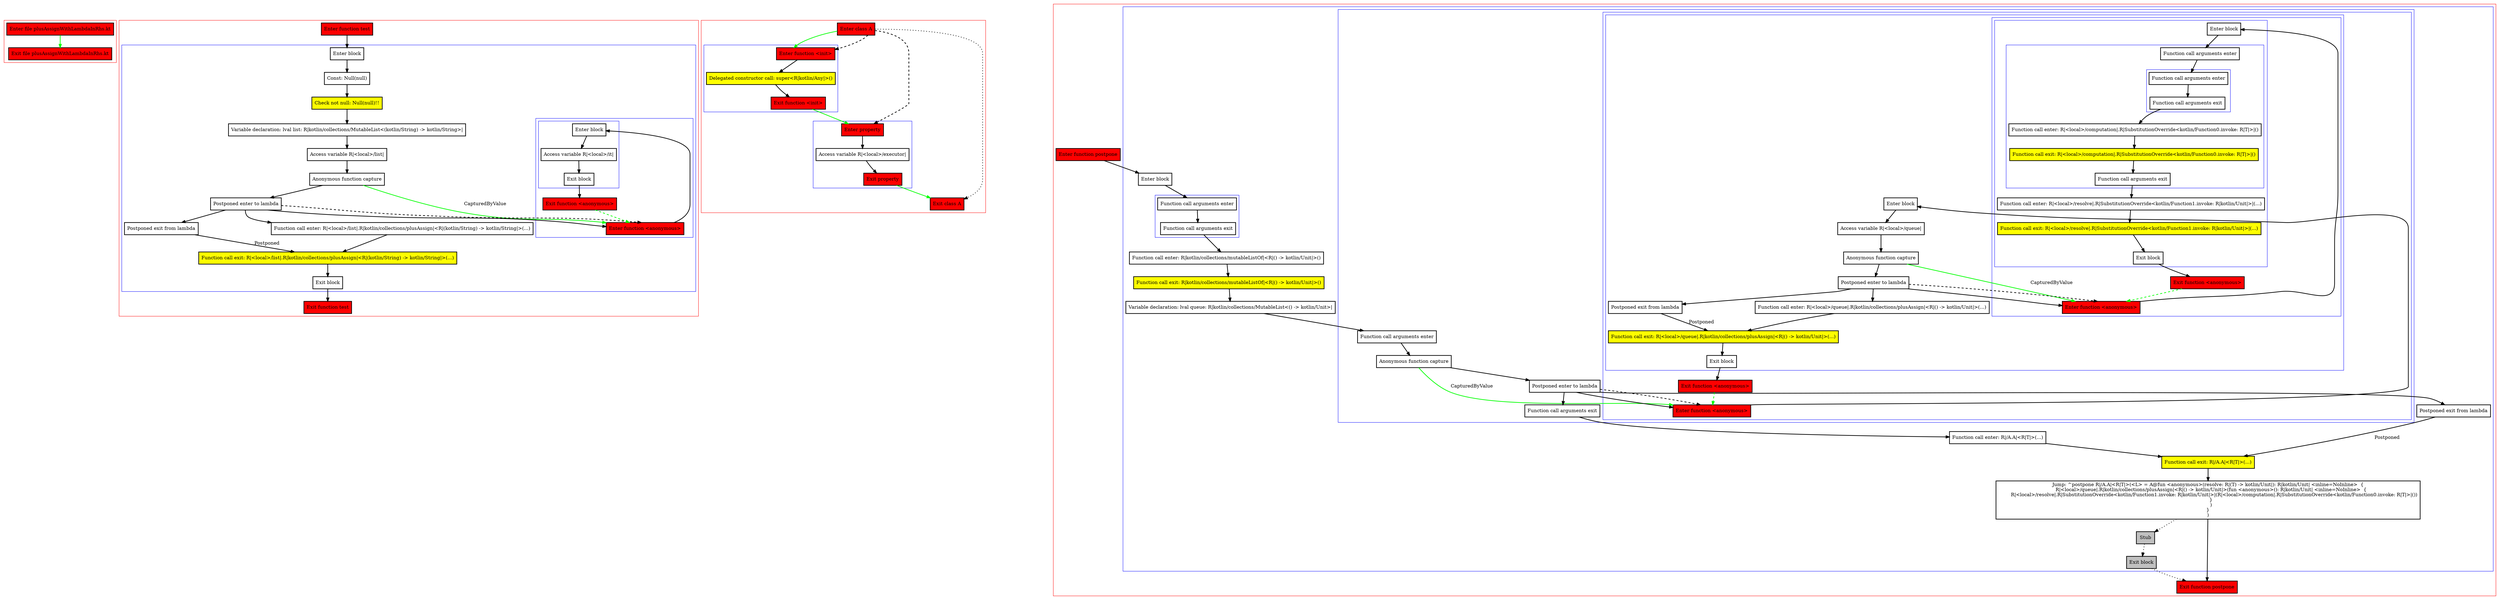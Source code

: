 digraph plusAssignWithLambdaInRhs_kt {
    graph [nodesep=3]
    node [shape=box penwidth=2]
    edge [penwidth=2]

    subgraph cluster_0 {
        color=red
        0 [label="Enter file plusAssignWithLambdaInRhs.kt" style="filled" fillcolor=red];
        1 [label="Exit file plusAssignWithLambdaInRhs.kt" style="filled" fillcolor=red];
    }
    0 -> {1} [color=green];

    subgraph cluster_1 {
        color=red
        2 [label="Enter function test" style="filled" fillcolor=red];
        subgraph cluster_2 {
            color=blue
            3 [label="Enter block"];
            4 [label="Const: Null(null)"];
            5 [label="Check not null: Null(null)!!" style="filled" fillcolor=yellow];
            6 [label="Variable declaration: lval list: R|kotlin/collections/MutableList<(kotlin/String) -> kotlin/String>|"];
            7 [label="Access variable R|<local>/list|"];
            8 [label="Anonymous function capture"];
            9 [label="Postponed enter to lambda"];
            subgraph cluster_3 {
                color=blue
                10 [label="Enter function <anonymous>" style="filled" fillcolor=red];
                subgraph cluster_4 {
                    color=blue
                    11 [label="Enter block"];
                    12 [label="Access variable R|<local>/it|"];
                    13 [label="Exit block"];
                }
                14 [label="Exit function <anonymous>" style="filled" fillcolor=red];
            }
            15 [label="Function call enter: R|<local>/list|.R|kotlin/collections/plusAssign|<R|(kotlin/String) -> kotlin/String|>(...)"];
            16 [label="Postponed exit from lambda"];
            17 [label="Function call exit: R|<local>/list|.R|kotlin/collections/plusAssign|<R|(kotlin/String) -> kotlin/String|>(...)" style="filled" fillcolor=yellow];
            18 [label="Exit block"];
        }
        19 [label="Exit function test" style="filled" fillcolor=red];
    }
    2 -> {3};
    3 -> {4};
    4 -> {5};
    5 -> {6};
    6 -> {7};
    7 -> {8};
    8 -> {9};
    8 -> {10} [color=green label="CapturedByValue"];
    9 -> {10 15 16};
    9 -> {10} [style=dashed];
    10 -> {11};
    11 -> {12};
    12 -> {13};
    13 -> {14};
    14 -> {10} [color=green style=dashed];
    15 -> {17};
    16 -> {17} [label="Postponed"];
    17 -> {18};
    18 -> {19};

    subgraph cluster_5 {
        color=red
        20 [label="Enter class A" style="filled" fillcolor=red];
        subgraph cluster_6 {
            color=blue
            21 [label="Enter function <init>" style="filled" fillcolor=red];
            22 [label="Delegated constructor call: super<R|kotlin/Any|>()" style="filled" fillcolor=yellow];
            23 [label="Exit function <init>" style="filled" fillcolor=red];
        }
        subgraph cluster_7 {
            color=blue
            24 [label="Enter property" style="filled" fillcolor=red];
            25 [label="Access variable R|<local>/executor|"];
            26 [label="Exit property" style="filled" fillcolor=red];
        }
        27 [label="Exit class A" style="filled" fillcolor=red];
    }
    20 -> {21} [color=green];
    20 -> {27} [style=dotted];
    20 -> {21 24} [style=dashed];
    21 -> {22};
    22 -> {23};
    23 -> {24} [color=green];
    24 -> {25};
    25 -> {26};
    26 -> {27} [color=green];

    subgraph cluster_8 {
        color=red
        28 [label="Enter function postpone" style="filled" fillcolor=red];
        subgraph cluster_9 {
            color=blue
            29 [label="Enter block"];
            subgraph cluster_10 {
                color=blue
                30 [label="Function call arguments enter"];
                31 [label="Function call arguments exit"];
            }
            32 [label="Function call enter: R|kotlin/collections/mutableListOf|<R|() -> kotlin/Unit|>()"];
            33 [label="Function call exit: R|kotlin/collections/mutableListOf|<R|() -> kotlin/Unit|>()" style="filled" fillcolor=yellow];
            34 [label="Variable declaration: lval queue: R|kotlin/collections/MutableList<() -> kotlin/Unit>|"];
            subgraph cluster_11 {
                color=blue
                35 [label="Function call arguments enter"];
                36 [label="Anonymous function capture"];
                37 [label="Postponed enter to lambda"];
                subgraph cluster_12 {
                    color=blue
                    38 [label="Enter function <anonymous>" style="filled" fillcolor=red];
                    subgraph cluster_13 {
                        color=blue
                        39 [label="Enter block"];
                        40 [label="Access variable R|<local>/queue|"];
                        41 [label="Anonymous function capture"];
                        42 [label="Postponed enter to lambda"];
                        subgraph cluster_14 {
                            color=blue
                            43 [label="Enter function <anonymous>" style="filled" fillcolor=red];
                            subgraph cluster_15 {
                                color=blue
                                44 [label="Enter block"];
                                subgraph cluster_16 {
                                    color=blue
                                    45 [label="Function call arguments enter"];
                                    subgraph cluster_17 {
                                        color=blue
                                        46 [label="Function call arguments enter"];
                                        47 [label="Function call arguments exit"];
                                    }
                                    48 [label="Function call enter: R|<local>/computation|.R|SubstitutionOverride<kotlin/Function0.invoke: R|T|>|()"];
                                    49 [label="Function call exit: R|<local>/computation|.R|SubstitutionOverride<kotlin/Function0.invoke: R|T|>|()" style="filled" fillcolor=yellow];
                                    50 [label="Function call arguments exit"];
                                }
                                51 [label="Function call enter: R|<local>/resolve|.R|SubstitutionOverride<kotlin/Function1.invoke: R|kotlin/Unit|>|(...)"];
                                52 [label="Function call exit: R|<local>/resolve|.R|SubstitutionOverride<kotlin/Function1.invoke: R|kotlin/Unit|>|(...)" style="filled" fillcolor=yellow];
                                53 [label="Exit block"];
                            }
                            54 [label="Exit function <anonymous>" style="filled" fillcolor=red];
                        }
                        55 [label="Function call enter: R|<local>/queue|.R|kotlin/collections/plusAssign|<R|() -> kotlin/Unit|>(...)"];
                        56 [label="Postponed exit from lambda"];
                        57 [label="Function call exit: R|<local>/queue|.R|kotlin/collections/plusAssign|<R|() -> kotlin/Unit|>(...)" style="filled" fillcolor=yellow];
                        58 [label="Exit block"];
                    }
                    59 [label="Exit function <anonymous>" style="filled" fillcolor=red];
                }
                60 [label="Function call arguments exit"];
            }
            61 [label="Function call enter: R|/A.A|<R|T|>(...)"];
            62 [label="Postponed exit from lambda"];
            63 [label="Function call exit: R|/A.A|<R|T|>(...)" style="filled" fillcolor=yellow];
            64 [label="Jump: ^postpone R|/A.A|<R|T|>(<L> = A@fun <anonymous>(resolve: R|(T) -> kotlin/Unit|): R|kotlin/Unit| <inline=NoInline>  {
    R|<local>/queue|.R|kotlin/collections/plusAssign|<R|() -> kotlin/Unit|>(fun <anonymous>(): R|kotlin/Unit| <inline=NoInline>  {
        R|<local>/resolve|.R|SubstitutionOverride<kotlin/Function1.invoke: R|kotlin/Unit|>|(R|<local>/computation|.R|SubstitutionOverride<kotlin/Function0.invoke: R|T|>|())
    }
    )
}
)"];
            65 [label="Stub" style="filled" fillcolor=gray];
            66 [label="Exit block" style="filled" fillcolor=gray];
        }
        67 [label="Exit function postpone" style="filled" fillcolor=red];
    }
    28 -> {29};
    29 -> {30};
    30 -> {31};
    31 -> {32};
    32 -> {33};
    33 -> {34};
    34 -> {35};
    35 -> {36};
    36 -> {37};
    36 -> {38} [color=green label="CapturedByValue"];
    37 -> {38 60 62};
    37 -> {38} [style=dashed];
    38 -> {39};
    39 -> {40};
    40 -> {41};
    41 -> {42};
    41 -> {43} [color=green label="CapturedByValue"];
    42 -> {43 55 56};
    42 -> {43} [style=dashed];
    43 -> {44};
    44 -> {45};
    45 -> {46};
    46 -> {47};
    47 -> {48};
    48 -> {49};
    49 -> {50};
    50 -> {51};
    51 -> {52};
    52 -> {53};
    53 -> {54};
    54 -> {43} [color=green style=dashed];
    55 -> {57};
    56 -> {57} [label="Postponed"];
    57 -> {58};
    58 -> {59};
    59 -> {38} [color=green style=dashed];
    60 -> {61};
    61 -> {63};
    62 -> {63} [label="Postponed"];
    63 -> {64};
    64 -> {67};
    64 -> {65} [style=dotted];
    65 -> {66} [style=dotted];
    66 -> {67} [style=dotted];

}
